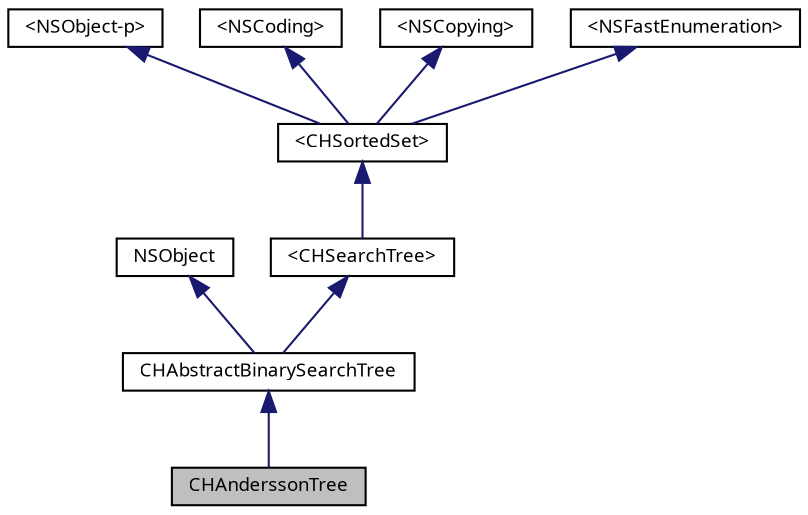 digraph "CHAnderssonTree"
{
  bgcolor="transparent";
  edge [fontname="LucidaGrande",fontsize="9",labelfontname="LucidaGrande",labelfontsize="9"];
  node [fontname="LucidaGrande",fontsize="9",shape=record];
  Node1 [label="CHAnderssonTree",height=0.2,width=0.4,color="black", fillcolor="grey75", style="filled" fontcolor="black"];
  Node2 -> Node1 [dir="back",color="midnightblue",fontsize="9",style="solid",fontname="LucidaGrande"];
  Node2 [label="CHAbstractBinarySearchTree",height=0.2,width=0.4,color="black",URL="$interface_c_h_abstract_binary_search_tree.html",tooltip="An abstract CHSearchTree with many default method implementations."];
  Node3 -> Node2 [dir="back",color="midnightblue",fontsize="9",style="solid",fontname="LucidaGrande"];
  Node3 [label="NSObject",height=0.2,width=0.4,color="black",URL="/Users/pavellitvinenko/Documents/My Projects/LoopsequeDJ/App/Libraries/CHDataStructures/doxygen/doxygen-cocoa-tags.xml$http://developer.apple.com/mac/library/documentation/Cocoa/Reference/Foundation/Classes/NSObject_Class/Reference/Reference.html"];
  Node4 -> Node2 [dir="back",color="midnightblue",fontsize="9",style="solid",fontname="LucidaGrande"];
  Node4 [label="\<CHSearchTree\>",height=0.2,width=0.4,color="black",URL="$protocol_c_h_search_tree-p.html",tooltip="A protocol which specifes an interface for search trees, such as standard binary trees, B-trees, N-ary trees, or any similar tree-like structure."];
  Node5 -> Node4 [dir="back",color="midnightblue",fontsize="9",style="solid",fontname="LucidaGrande"];
  Node5 [label="\<CHSortedSet\>",height=0.2,width=0.4,color="black",URL="$protocol_c_h_sorted_set-p.html",tooltip="A protocol which specifes an interface for sorted sets."];
  Node6 -> Node5 [dir="back",color="midnightblue",fontsize="9",style="solid",fontname="LucidaGrande"];
  Node6 [label="\<NSObject-p\>",height=0.2,width=0.4,color="black",URL="/Users/pavellitvinenko/Documents/My Projects/LoopsequeDJ/App/Libraries/CHDataStructures/doxygen/doxygen-cocoa-tags.xml$http://developer.apple.com/mac/library/documentation/Cocoa/Reference/Foundation/Protocols/NSObject_Protocol/Reference/NSObject.html"];
  Node7 -> Node5 [dir="back",color="midnightblue",fontsize="9",style="solid",fontname="LucidaGrande"];
  Node7 [label="\<NSCoding\>",height=0.2,width=0.4,color="black",URL="/Users/pavellitvinenko/Documents/My Projects/LoopsequeDJ/App/Libraries/CHDataStructures/doxygen/doxygen-cocoa-tags.xml$http://developer.apple.com/mac/library/documentation/Cocoa/Reference/Foundation/Protocols/NSCoding_Protocol/Reference/Reference.html"];
  Node8 -> Node5 [dir="back",color="midnightblue",fontsize="9",style="solid",fontname="LucidaGrande"];
  Node8 [label="\<NSCopying\>",height=0.2,width=0.4,color="black",URL="/Users/pavellitvinenko/Documents/My Projects/LoopsequeDJ/App/Libraries/CHDataStructures/doxygen/doxygen-cocoa-tags.xml$http://developer.apple.com/mac/library/documentation/Cocoa/Reference/Foundation/Protocols/NSCopying_Protocol/Reference/Reference.html"];
  Node9 -> Node5 [dir="back",color="midnightblue",fontsize="9",style="solid",fontname="LucidaGrande"];
  Node9 [label="\<NSFastEnumeration\>",height=0.2,width=0.4,color="black",URL="/Users/pavellitvinenko/Documents/My Projects/LoopsequeDJ/App/Libraries/CHDataStructures/doxygen/doxygen-cocoa-tags.xml$http://developer.apple.com/mac/library/documentation/Cocoa/Reference/NSFastEnumeration_protocol/Reference/NSFastEnumeration.html"];
}
